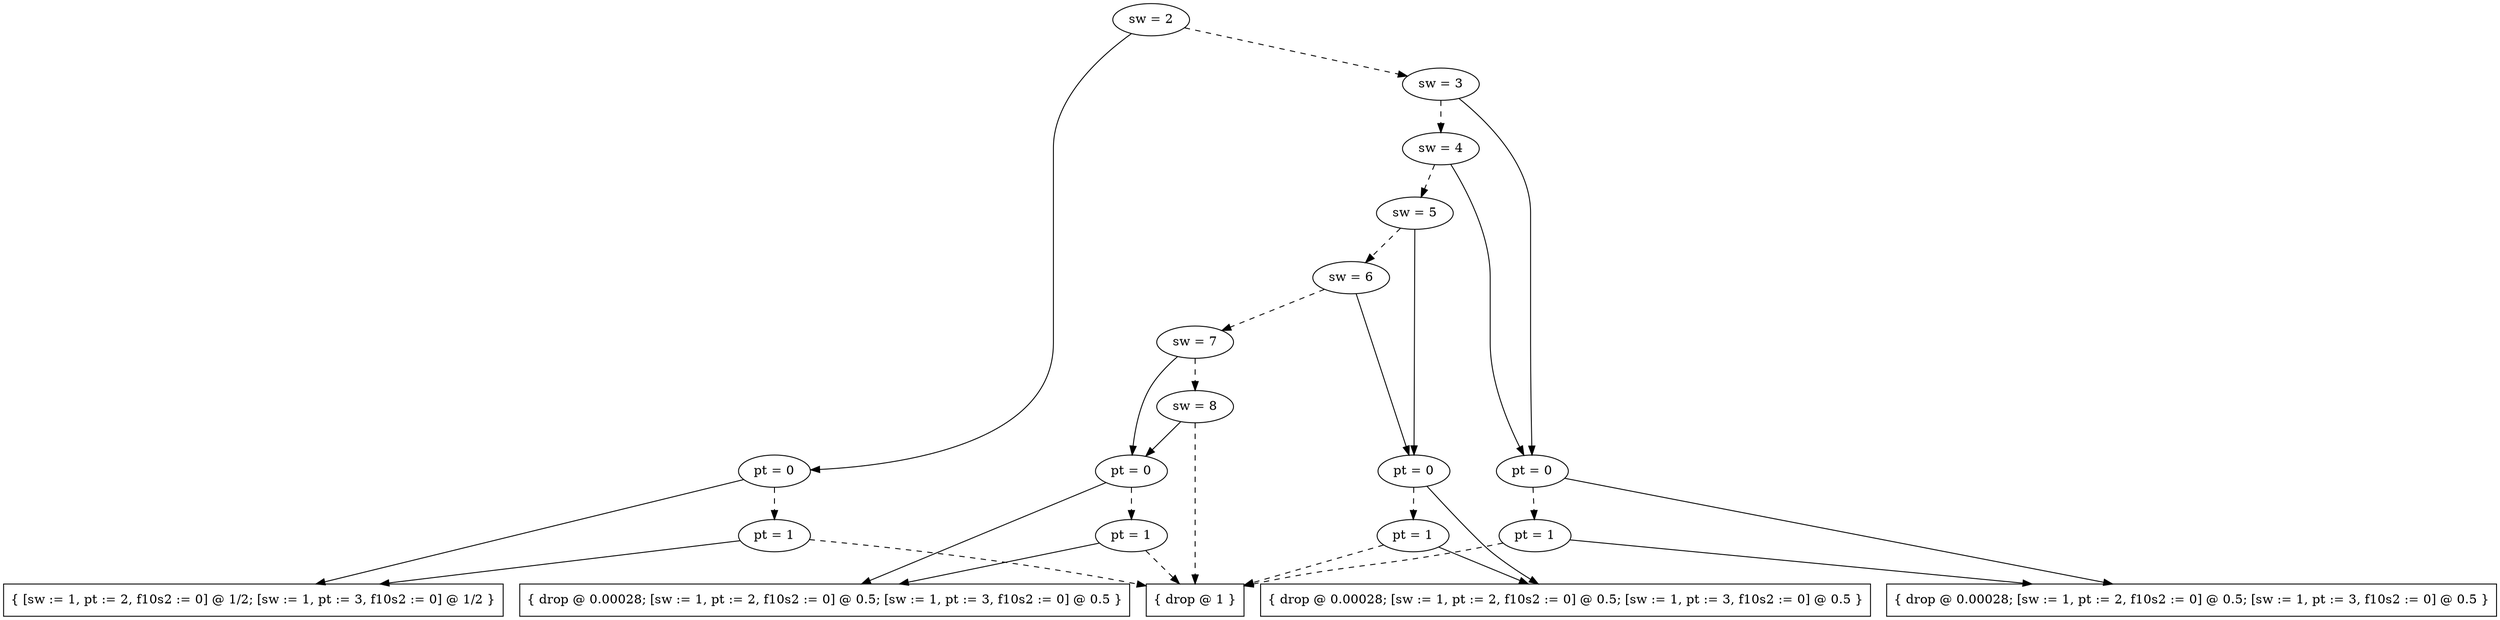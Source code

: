 digraph tdk {
5084 [label="sw = 2"];
5084 -> 5068;
5084 -> 5082 [style="dashed"];
5068 [label="pt = 0"];
5068 -> 4765;
5068 -> 4994 [style="dashed"];
4765 [shape=box label="{ [sw := 1, pt := 2, f10s2 := 0] @ 1/2; [sw := 1, pt := 3, f10s2 := 0] @ 1/2 }"];
4994 [label="pt = 1"];
4994 -> 4765;
4994 -> 0 [style="dashed"];
0 [shape=box label="{ drop @ 1 }"];
5082 [label="sw = 3"];
5082 -> 5065;
5082 -> 5080 [style="dashed"];
5065 [label="pt = 0"];
5065 -> 4770;
5065 -> 4991 [style="dashed"];
4770 [shape=box label="{ drop @ 0.00028; [sw := 1, pt := 2, f10s2 := 0] @ 0.5; [sw := 1, pt := 3, f10s2 := 0] @ 0.5 }"];
4991 [label="pt = 1"];
4991 -> 4770;
4991 -> 0 [style="dashed"];
5080 [label="sw = 4"];
5080 -> 5065;
5080 -> 5078 [style="dashed"];
5078 [label="sw = 5"];
5078 -> 5062;
5078 -> 5076 [style="dashed"];
5062 [label="pt = 0"];
5062 -> 4777;
5062 -> 4988 [style="dashed"];
4777 [shape=box label="{ drop @ 0.00028; [sw := 1, pt := 2, f10s2 := 0] @ 0.5; [sw := 1, pt := 3, f10s2 := 0] @ 0.5 }"];
4988 [label="pt = 1"];
4988 -> 4777;
4988 -> 0 [style="dashed"];
5076 [label="sw = 6"];
5076 -> 5062;
5076 -> 5074 [style="dashed"];
5074 [label="sw = 7"];
5074 -> 5059;
5074 -> 5072 [style="dashed"];
5059 [label="pt = 0"];
5059 -> 4784;
5059 -> 4985 [style="dashed"];
4784 [shape=box label="{ drop @ 0.00028; [sw := 1, pt := 2, f10s2 := 0] @ 0.5; [sw := 1, pt := 3, f10s2 := 0] @ 0.5 }"];
4985 [label="pt = 1"];
4985 -> 4784;
4985 -> 0 [style="dashed"];
5072 [label="sw = 8"];
5072 -> 5059;
5072 -> 0 [style="dashed"];
{rank=same; 5080 ;}
{rank=same; 4991 4988 4994 4985 ;}
{rank=same; 5078 ;}
{rank=same; 5082 ;}
{rank=same; 5084 ;}
{rank=same; 5074 ;}
{rank=same; 5072 ;}
{rank=same; 5076 ;}
{rank=same; 5059 5062 5068 5065 ;}
}
